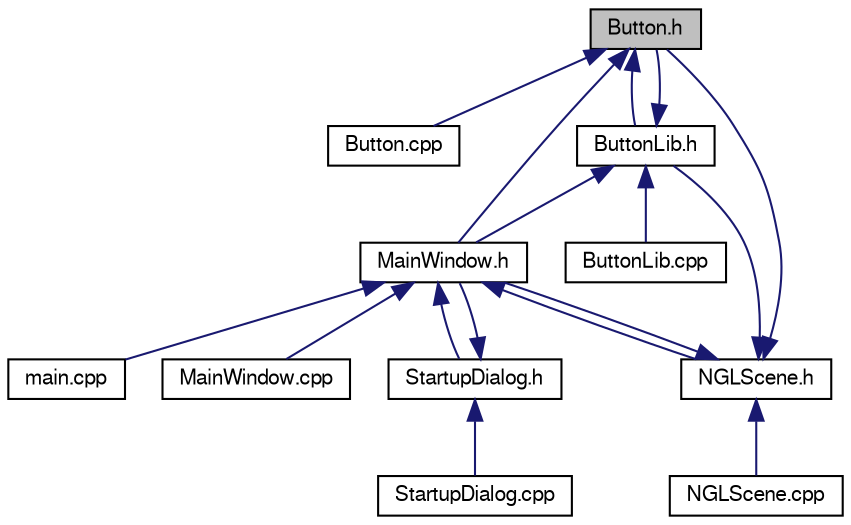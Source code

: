 digraph "Button.h"
{
  edge [fontname="FreeSans",fontsize="10",labelfontname="FreeSans",labelfontsize="10"];
  node [fontname="FreeSans",fontsize="10",shape=record];
  Node1 [label="Button.h",height=0.2,width=0.4,color="black", fillcolor="grey75", style="filled" fontcolor="black"];
  Node1 -> Node2 [dir="back",color="midnightblue",fontsize="10",style="solid",fontname="FreeSans"];
  Node2 [label="Button.cpp",height=0.2,width=0.4,color="black", fillcolor="white", style="filled",URL="$_button_8cpp.html"];
  Node1 -> Node3 [dir="back",color="midnightblue",fontsize="10",style="solid",fontname="FreeSans"];
  Node3 [label="ButtonLib.h",height=0.2,width=0.4,color="black", fillcolor="white", style="filled",URL="$_button_lib_8h.html",tooltip="this class creates a button library to store buttons and set uniform values "];
  Node3 -> Node4 [dir="back",color="midnightblue",fontsize="10",style="solid",fontname="FreeSans"];
  Node4 [label="ButtonLib.cpp",height=0.2,width=0.4,color="black", fillcolor="white", style="filled",URL="$_button_lib_8cpp.html"];
  Node3 -> Node1 [dir="back",color="midnightblue",fontsize="10",style="solid",fontname="FreeSans"];
  Node3 -> Node5 [dir="back",color="midnightblue",fontsize="10",style="solid",fontname="FreeSans"];
  Node5 [label="MainWindow.h",height=0.2,width=0.4,color="black", fillcolor="white", style="filled",URL="$_main_window_8h.html",tooltip="the MainWindow, GUI for our program "];
  Node5 -> Node6 [dir="back",color="midnightblue",fontsize="10",style="solid",fontname="FreeSans"];
  Node6 [label="main.cpp",height=0.2,width=0.4,color="black", fillcolor="white", style="filled",URL="$main_8cpp.html"];
  Node5 -> Node7 [dir="back",color="midnightblue",fontsize="10",style="solid",fontname="FreeSans"];
  Node7 [label="MainWindow.cpp",height=0.2,width=0.4,color="black", fillcolor="white", style="filled",URL="$_main_window_8cpp.html"];
  Node5 -> Node8 [dir="back",color="midnightblue",fontsize="10",style="solid",fontname="FreeSans"];
  Node8 [label="NGLScene.h",height=0.2,width=0.4,color="black", fillcolor="white", style="filled",URL="$_n_g_l_scene_8h.html",tooltip="a modified Qt GL widget class for "];
  Node8 -> Node9 [dir="back",color="midnightblue",fontsize="10",style="solid",fontname="FreeSans"];
  Node9 [label="NGLScene.cpp",height=0.2,width=0.4,color="black", fillcolor="white", style="filled",URL="$_n_g_l_scene_8cpp.html"];
  Node8 -> Node3 [dir="back",color="midnightblue",fontsize="10",style="solid",fontname="FreeSans"];
  Node8 -> Node5 [dir="back",color="midnightblue",fontsize="10",style="solid",fontname="FreeSans"];
  Node8 -> Node1 [dir="back",color="midnightblue",fontsize="10",style="solid",fontname="FreeSans"];
  Node5 -> Node10 [dir="back",color="midnightblue",fontsize="10",style="solid",fontname="FreeSans"];
  Node10 [label="StartupDialog.h",height=0.2,width=0.4,color="black", fillcolor="white", style="filled",URL="$_startup_dialog_8h.html",tooltip="the StatupDialog to do commonly used tasks "];
  Node10 -> Node11 [dir="back",color="midnightblue",fontsize="10",style="solid",fontname="FreeSans"];
  Node11 [label="StartupDialog.cpp",height=0.2,width=0.4,color="black", fillcolor="white", style="filled",URL="$_startup_dialog_8cpp.html"];
  Node10 -> Node5 [dir="back",color="midnightblue",fontsize="10",style="solid",fontname="FreeSans"];
  Node1 -> Node5 [dir="back",color="midnightblue",fontsize="10",style="solid",fontname="FreeSans"];
}

